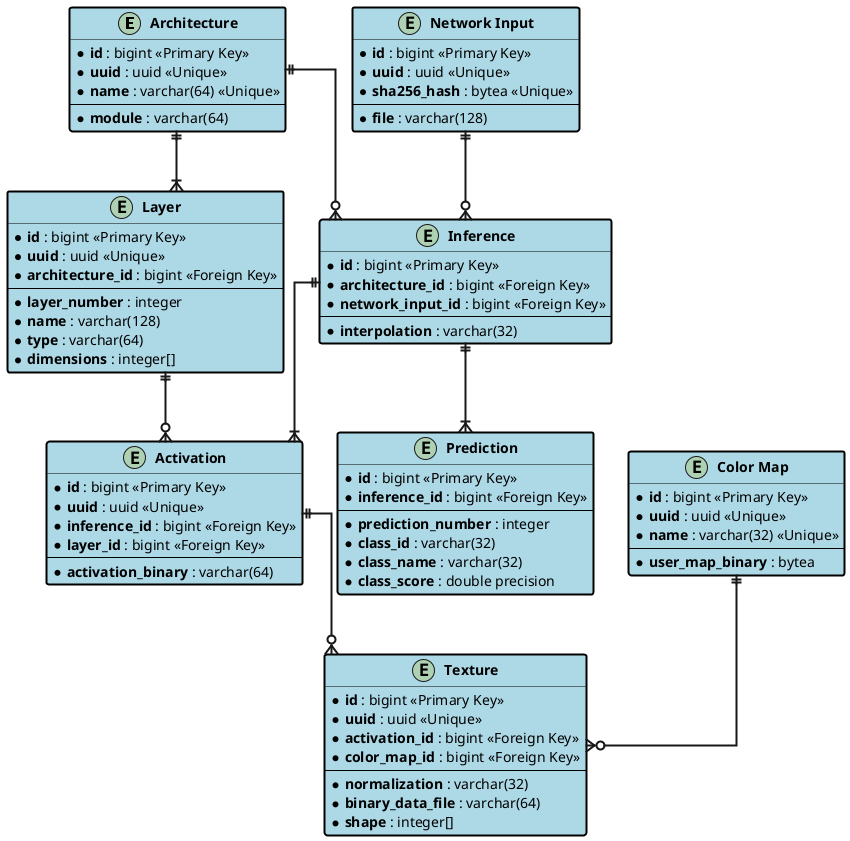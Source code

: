 @startuml

skinparam linetype ortho

entity "**Architecture**" as arc #lightblue;line:black;line.bold;text:black {
  * **id** : bigint <<Primary Key>>
  * **uuid** : uuid <<Unique>>
  * **name** : varchar(64) <<Unique>>
  --
  * **module** : varchar(64)
}

entity "**Network Input**" as inp #lightblue;line:black;line.bold;text:black {
  * **id** : bigint <<Primary Key>>
  * **uuid** : uuid <<Unique>>
  * **sha256_hash** : bytea <<Unique>>
  --
  * **file** : varchar(128)
}

entity "**Layer**" as lay #lightblue;line:black;line.bold;text:black {
  * **id** : bigint <<Primary Key>>
  * **uuid** : uuid <<Unique>>
  * **architecture_id** : bigint <<Foreign Key>>
  --
  * **layer_number** : integer
  * **name** : varchar(128)
  * **type** : varchar(64)
  * **dimensions** : integer[]
}

entity "**Inference**" as inf #lightblue;line:black;line.bold;text:black {
  * **id** : bigint <<Primary Key>>
  * **architecture_id** : bigint <<Foreign Key>>
  * **network_input_id** : bigint <<Foreign Key>>
  --
  * **interpolation** : varchar(32)
}

entity "**Activation**" as act #lightblue;line:black;line.bold;text:black {
  * **id** : bigint <<Primary Key>>
  * **uuid** : uuid <<Unique>>
  * **inference_id** : bigint <<Foreign Key>>
  * **layer_id** : bigint <<Foreign Key>>
  --
  * **activation_binary** : varchar(64)
}

entity "**Prediction**" as pre #lightblue;line:black;line.bold;text:black {
  * **id** : bigint <<Primary Key>>
  * **inference_id** : bigint <<Foreign Key>>
  --
  * **prediction_number** : integer
  * **class_id** : varchar(32)
  * **class_name** : varchar(32)
  * **class_score** : double precision
}

entity "**Color Map**" as col #lightblue;line:black;line.bold;text:black {
  * **id** : bigint <<Primary Key>>
  * **uuid** : uuid <<Unique>>
  * **name** : varchar(32) <<Unique>>
  --
  * **user_map_binary** : bytea
}

entity "**Texture**" as tex #lightblue;line:black;line.bold;text:black {
  * **id** : bigint <<Primary Key>>
  * **uuid** : uuid <<Unique>>
  * **activation_id** : bigint <<Foreign Key>>
  * **color_map_id** : bigint <<Foreign Key>>
  --
  * **normalization** : varchar(32)
  * **binary_data_file** : varchar(64)
  * **shape** : integer[]
}

arc ||-[thickness=2]-|{ lay
arc ||-[thickness=2]-o{ inf
inp ||-[thickness=2]-o{ inf
inf ||-[thickness=2]-|{ pre

inf ||-[thickness=2]-|{ act
lay ||-[thickness=2]-o{ act

act ||-[thickness=2]-o{ tex
col ||-[thickness=2]-o{ tex

@enduml